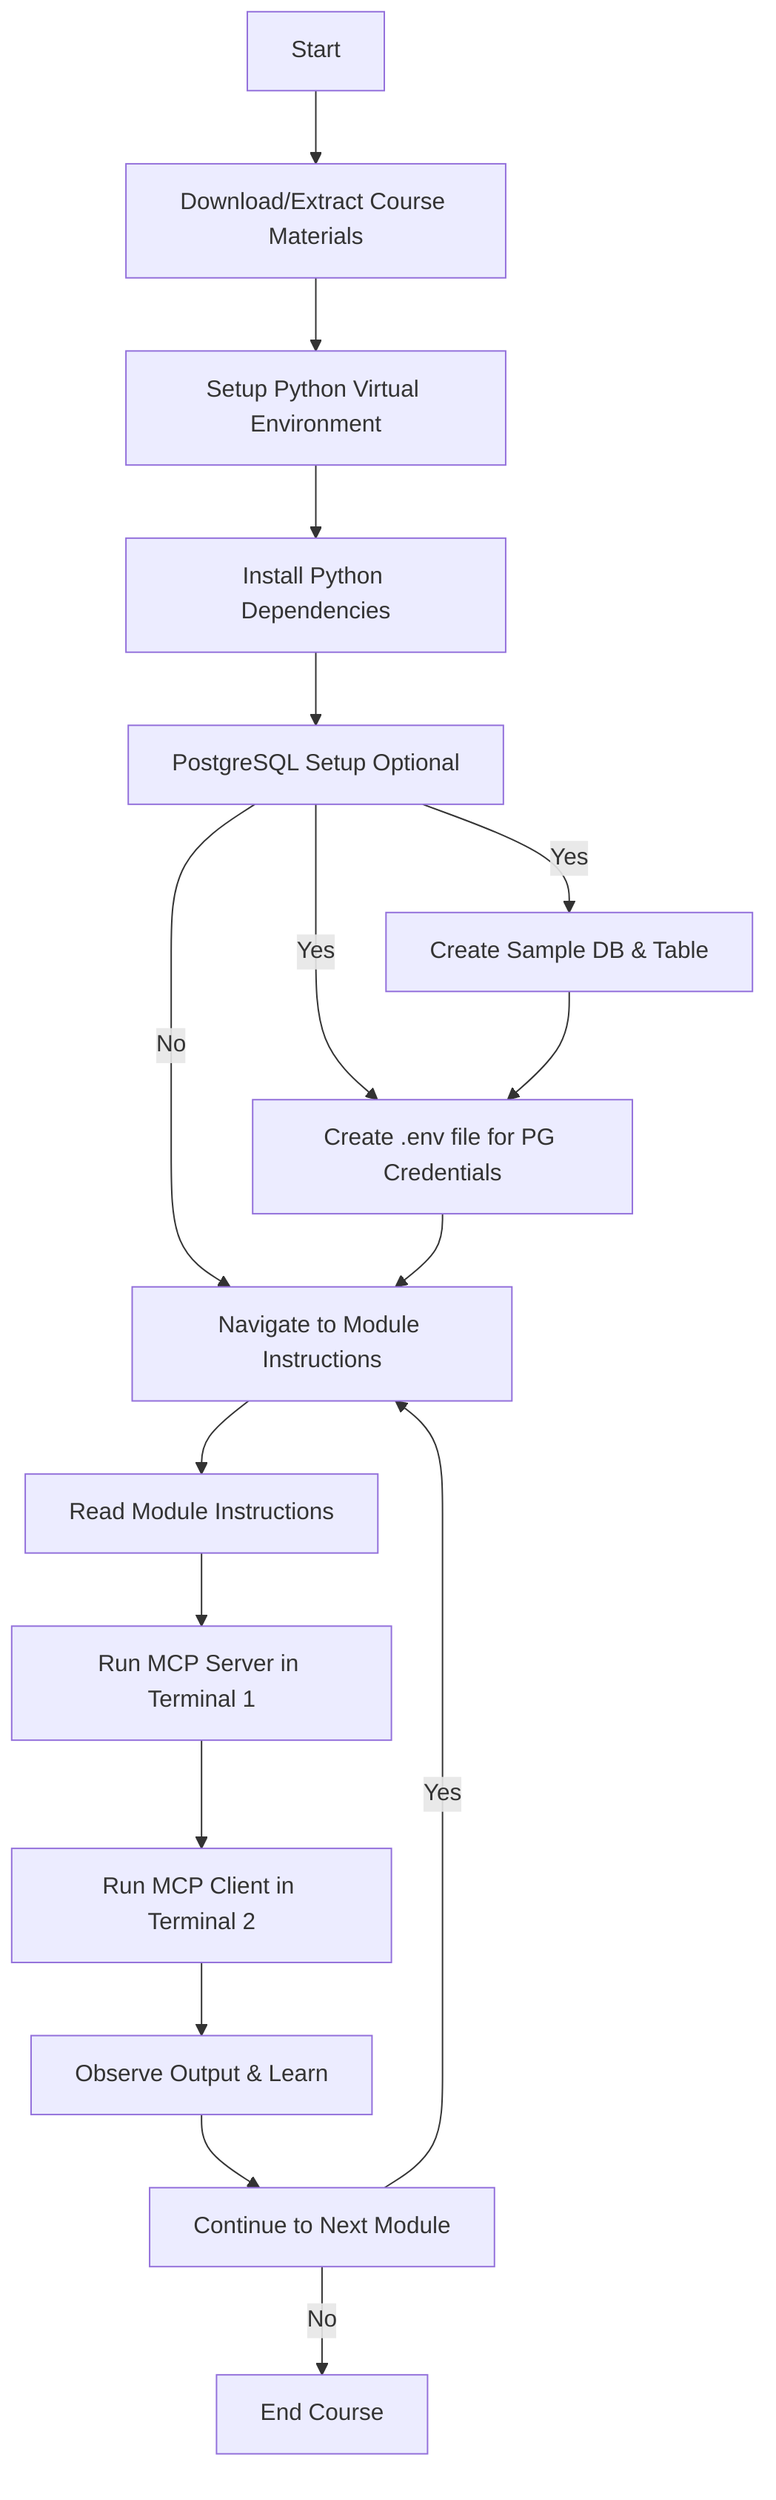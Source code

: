 graph TD
    A[Start] --> B[Download/Extract Course Materials];
    B --> C[Setup Python Virtual Environment];
    C --> D[Install Python Dependencies];
    D --> E[PostgreSQL Setup Optional];
    E -- Yes --> F[Create Sample DB & Table];
    E -- Yes --> H[Create .env file for PG Credentials];
    E -- No --> I[Navigate to Module Instructions];
    F --> H;
    H --> I;
    I --> J[Read Module Instructions];
    J --> K[Run MCP Server in Terminal 1];
    K --> L[Run MCP Client in Terminal 2];
    L --> M[Observe Output & Learn];
    M --> N[Continue to Next Module];
    N -- Yes --> I;
    N -- No --> O[End Course];